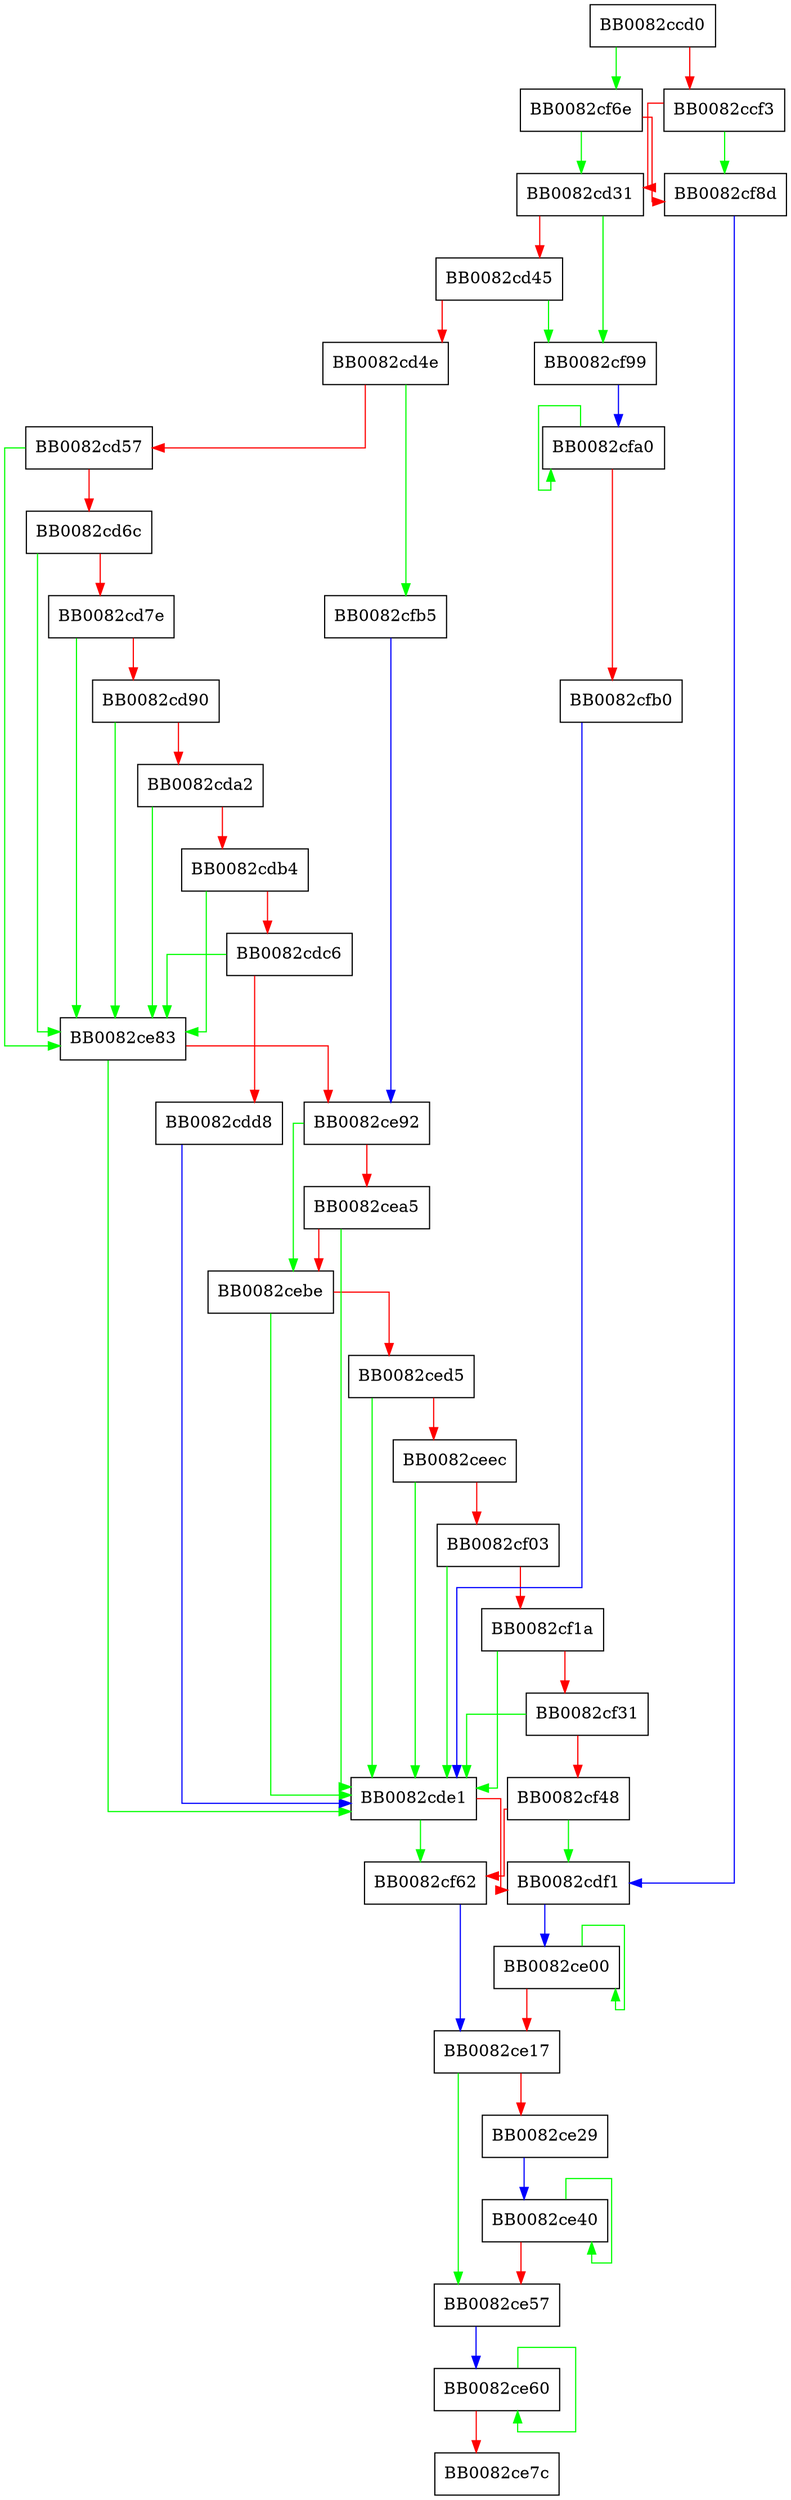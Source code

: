 digraph RC2_set_key {
  node [shape="box"];
  graph [splines=ortho];
  BB0082ccd0 -> BB0082cf6e [color="green"];
  BB0082ccd0 -> BB0082ccf3 [color="red"];
  BB0082ccf3 -> BB0082cf8d [color="green"];
  BB0082ccf3 -> BB0082cd31 [color="red"];
  BB0082cd31 -> BB0082cf99 [color="green"];
  BB0082cd31 -> BB0082cd45 [color="red"];
  BB0082cd45 -> BB0082cf99 [color="green"];
  BB0082cd45 -> BB0082cd4e [color="red"];
  BB0082cd4e -> BB0082cfb5 [color="green"];
  BB0082cd4e -> BB0082cd57 [color="red"];
  BB0082cd57 -> BB0082ce83 [color="green"];
  BB0082cd57 -> BB0082cd6c [color="red"];
  BB0082cd6c -> BB0082ce83 [color="green"];
  BB0082cd6c -> BB0082cd7e [color="red"];
  BB0082cd7e -> BB0082ce83 [color="green"];
  BB0082cd7e -> BB0082cd90 [color="red"];
  BB0082cd90 -> BB0082ce83 [color="green"];
  BB0082cd90 -> BB0082cda2 [color="red"];
  BB0082cda2 -> BB0082ce83 [color="green"];
  BB0082cda2 -> BB0082cdb4 [color="red"];
  BB0082cdb4 -> BB0082ce83 [color="green"];
  BB0082cdb4 -> BB0082cdc6 [color="red"];
  BB0082cdc6 -> BB0082ce83 [color="green"];
  BB0082cdc6 -> BB0082cdd8 [color="red"];
  BB0082cdd8 -> BB0082cde1 [color="blue"];
  BB0082cde1 -> BB0082cf62 [color="green"];
  BB0082cde1 -> BB0082cdf1 [color="red"];
  BB0082cdf1 -> BB0082ce00 [color="blue"];
  BB0082ce00 -> BB0082ce00 [color="green"];
  BB0082ce00 -> BB0082ce17 [color="red"];
  BB0082ce17 -> BB0082ce57 [color="green"];
  BB0082ce17 -> BB0082ce29 [color="red"];
  BB0082ce29 -> BB0082ce40 [color="blue"];
  BB0082ce40 -> BB0082ce40 [color="green"];
  BB0082ce40 -> BB0082ce57 [color="red"];
  BB0082ce57 -> BB0082ce60 [color="blue"];
  BB0082ce60 -> BB0082ce60 [color="green"];
  BB0082ce60 -> BB0082ce7c [color="red"];
  BB0082ce83 -> BB0082cde1 [color="green"];
  BB0082ce83 -> BB0082ce92 [color="red"];
  BB0082ce92 -> BB0082cebe [color="green"];
  BB0082ce92 -> BB0082cea5 [color="red"];
  BB0082cea5 -> BB0082cde1 [color="green"];
  BB0082cea5 -> BB0082cebe [color="red"];
  BB0082cebe -> BB0082cde1 [color="green"];
  BB0082cebe -> BB0082ced5 [color="red"];
  BB0082ced5 -> BB0082cde1 [color="green"];
  BB0082ced5 -> BB0082ceec [color="red"];
  BB0082ceec -> BB0082cde1 [color="green"];
  BB0082ceec -> BB0082cf03 [color="red"];
  BB0082cf03 -> BB0082cde1 [color="green"];
  BB0082cf03 -> BB0082cf1a [color="red"];
  BB0082cf1a -> BB0082cde1 [color="green"];
  BB0082cf1a -> BB0082cf31 [color="red"];
  BB0082cf31 -> BB0082cde1 [color="green"];
  BB0082cf31 -> BB0082cf48 [color="red"];
  BB0082cf48 -> BB0082cdf1 [color="green"];
  BB0082cf48 -> BB0082cf62 [color="red"];
  BB0082cf62 -> BB0082ce17 [color="blue"];
  BB0082cf6e -> BB0082cd31 [color="green"];
  BB0082cf6e -> BB0082cf8d [color="red"];
  BB0082cf8d -> BB0082cdf1 [color="blue"];
  BB0082cf99 -> BB0082cfa0 [color="blue"];
  BB0082cfa0 -> BB0082cfa0 [color="green"];
  BB0082cfa0 -> BB0082cfb0 [color="red"];
  BB0082cfb0 -> BB0082cde1 [color="blue"];
  BB0082cfb5 -> BB0082ce92 [color="blue"];
}